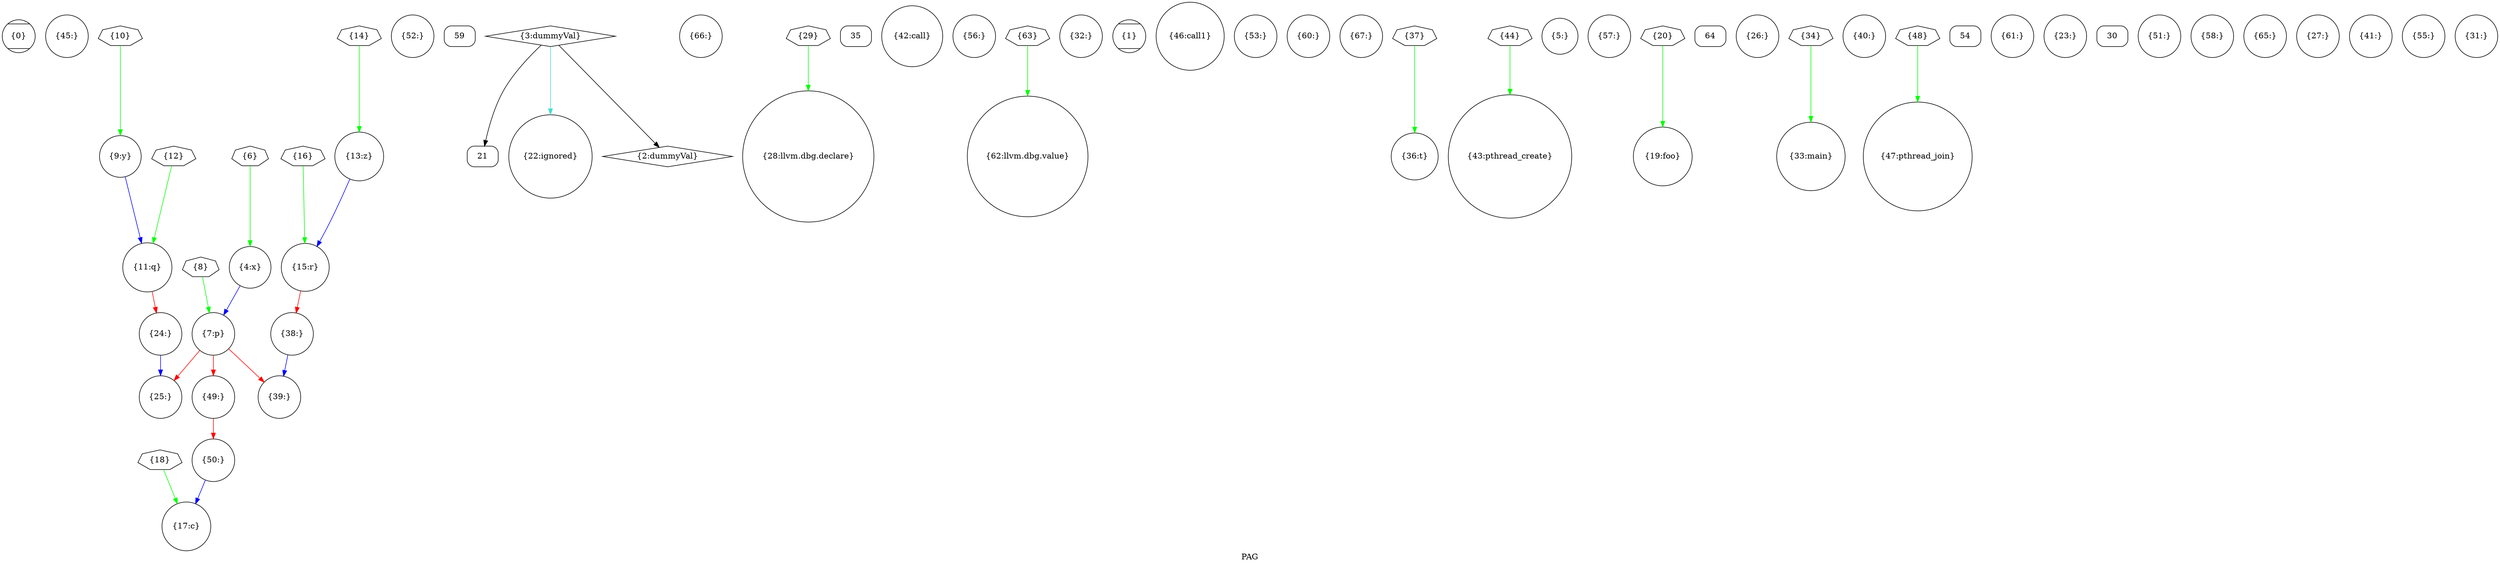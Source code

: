 digraph "PAG" {
	label="PAG";

	Node0xf6d4a0 [shape=record,shape=Mcircle,label="{0}"];
	Node0xf7ee70 [shape=record,shape=circle,label="{45:}"];
	Node0xf7f8f0 [shape=record,shape=circle,label="{7:p}"];
	Node0xf7f8f0 -> Node0xf7fb30[color=red];
	Node0xf7f8f0 -> Node0xf7f9b0[color=red];
	Node0xf7f8f0 -> Node0xf7fe30[color=red];
	Node0xf7e9f0 [shape=record,shape=circle,label="{52:}"];
	Node0xf6d770 [shape=record,shape=septagon,label="{14}"];
	Node0xf6d770 -> Node0xf7e930[color=green];
	Node0xf81fc0 [shape=record,shape=Mrecord,label="{59}"];
	Node0xf82080 [shape=record,shape=Mrecord,label="{21}"];
	Node0xf7e3f0 [shape=record,shape=circle,label="{66:}"];
	Node0xf7f2f0 [shape=record,shape=circle,label="{28:llvm.dbg.declare}"];
	Node0xf81d80 [shape=record,shape=Mrecord,label="{35}"];
	Node0xf7eb70 [shape=record,shape=circle,label="{42:call}"];
	Node0xf7ffb0 [shape=record,shape=circle,label="{4:x}"];
	Node0xf7ffb0 -> Node0xf7f8f0[color=blue];
	Node0xf7fe30 [shape=record,shape=circle,label="{49:}"];
	Node0xf7fe30 -> Node0xf802b0[color=red];
	Node0xf7ec30 [shape=record,shape=circle,label="{11:q}"];
	Node0xf7ec30 -> Node0xf7f530[color=red];
	Node0xf80130 [shape=record,shape=circle,label="{56:}"];
	Node0xf81660 [shape=record,shape=septagon,label="{18}"];
	Node0xf81660 -> Node0xf7f230[color=green];
	Node0xf81930 [shape=record,shape=septagon,label="{63}"];
	Node0xf81930 -> Node0xf7fbf0[color=green];
	Node0xf7fb30 [shape=record,shape=circle,label="{25:}"];
	Node0xf7e870 [shape=record,shape=circle,label="{32:}"];
	Node0xf7f9b0 [shape=record,shape=circle,label="{39:}"];
	Node0xf6d970 [shape=record,shape=Mcircle,label="{1}"];
	Node0xf7ef30 [shape=record,shape=circle,label="{46:call1}"];
	Node0xf81840 [shape=record,shape=septagon,label="{8}"];
	Node0xf81840 -> Node0xf7f8f0[color=green];
	Node0xf7edb0 [shape=record,shape=circle,label="{53:}"];
	Node0xf7f5f0 [shape=record,shape=circle,label="{15:r}"];
	Node0xf7f5f0 -> Node0xf7f3b0[color=red];
	Node0xf7f770 [shape=record,shape=circle,label="{60:}"];
	Node0xf7e630 [shape=record,shape=circle,label="{22:ignored}"];
	Node0xf7fa70 [shape=record,shape=circle,label="{67:}"];
	Node0xf81570 [shape=record,shape=septagon,label="{29}"];
	Node0xf81570 -> Node0xf7f2f0[color=green];
	Node0xf7eff0 [shape=record,shape=circle,label="{36:t}"];
	Node0xf7e270 [shape=record,shape=circle,label="{43:pthread_create}"];
	Node0xf7f470 [shape=record,shape=circle,label="{5:}"];
	Node0xf802b0 [shape=record,shape=circle,label="{50:}"];
	Node0xf802b0 -> Node0xf7f230[color=blue];
	Node0xf6d860 [shape=record,shape=septagon,label="{12}"];
	Node0xf6d860 -> Node0xf7ec30[color=green];
	Node0xf7f830 [shape=record,shape=circle,label="{57:}"];
	Node0xf80070 [shape=record,shape=circle,label="{19:foo}"];
	Node0xf81f00 [shape=record,shape=Mrecord,label="{64}"];
	Node0xf7fcb0 [shape=record,shape=circle,label="{26:}"];
	Node0xf7e570 [shape=record,shape=circle,label="{33:main}"];
	Node0xf7fd70 [shape=record,shape=circle,label="{40:}"];
	Node0xf6da30 [shape=record,shape=diamond,label="{2:dummyVal}"];
	Node0xf7e7b0 [shape=record,shape=circle,label="{47:pthread_join}"];
	Node0xf7f0b0 [shape=record,shape=circle,label="{9:y}"];
	Node0xf7f0b0 -> Node0xf7ec30[color=blue];
	Node0xf81cc0 [shape=record,shape=Mrecord,label="{54}"];
	Node0xf81750 [shape=record,shape=septagon,label="{16}"];
	Node0xf81750 -> Node0xf7f5f0[color=green];
	Node0xf7e4b0 [shape=record,shape=circle,label="{61:}"];
	Node0xf7f170 [shape=record,shape=circle,label="{23:}"];
	Node0xf81e40 [shape=record,shape=Mrecord,label="{30}"];
	Node0xf81390 [shape=record,shape=septagon,label="{37}"];
	Node0xf81390 -> Node0xf7eff0[color=green];
	Node0xf6d590 [shape=record,shape=septagon,label="{44}"];
	Node0xf6d590 -> Node0xf7e270[color=green];
	Node0xf81a20 [shape=record,shape=septagon,label="{6}"];
	Node0xf81a20 -> Node0xf7ffb0[color=green];
	Node0xf7e6f0 [shape=record,shape=circle,label="{51:}"];
	Node0xf7e930 [shape=record,shape=circle,label="{13:z}"];
	Node0xf7e930 -> Node0xf7f5f0[color=blue];
	Node0xf7f6b0 [shape=record,shape=circle,label="{58:}"];
	Node0xf81b10 [shape=record,shape=septagon,label="{20}"];
	Node0xf81b10 -> Node0xf80070[color=green];
	Node0xf7ecf0 [shape=record,shape=circle,label="{65:}"];
	Node0xf801f0 [shape=record,shape=circle,label="{27:}"];
	Node0xf6d680 [shape=record,shape=septagon,label="{34}"];
	Node0xf6d680 -> Node0xf7e570[color=green];
	Node0xf7eab0 [shape=record,shape=circle,label="{41:}"];
	Node0xf6daf0 [shape=record,shape=diamond,label="{3:dummyVal}"];
	Node0xf6daf0 -> Node0xf6da30[color=black];
	Node0xf6daf0 -> Node0xf82080[color=black];
	Node0xf6daf0 -> Node0xf7e630[color=Turquoise];
	Node0xf81c00 [shape=record,shape=septagon,label="{48}"];
	Node0xf81c00 -> Node0xf7e7b0[color=green];
	Node0xf81480 [shape=record,shape=septagon,label="{10}"];
	Node0xf81480 -> Node0xf7f0b0[color=green];
	Node0xf7fef0 [shape=record,shape=circle,label="{55:}"];
	Node0xf7f230 [shape=record,shape=circle,label="{17:c}"];
	Node0xf7fbf0 [shape=record,shape=circle,label="{62:llvm.dbg.value}"];
	Node0xf7f530 [shape=record,shape=circle,label="{24:}"];
	Node0xf7f530 -> Node0xf7fb30[color=blue];
	Node0xf7e330 [shape=record,shape=circle,label="{31:}"];
	Node0xf7f3b0 [shape=record,shape=circle,label="{38:}"];
	Node0xf7f3b0 -> Node0xf7f9b0[color=blue];
}
